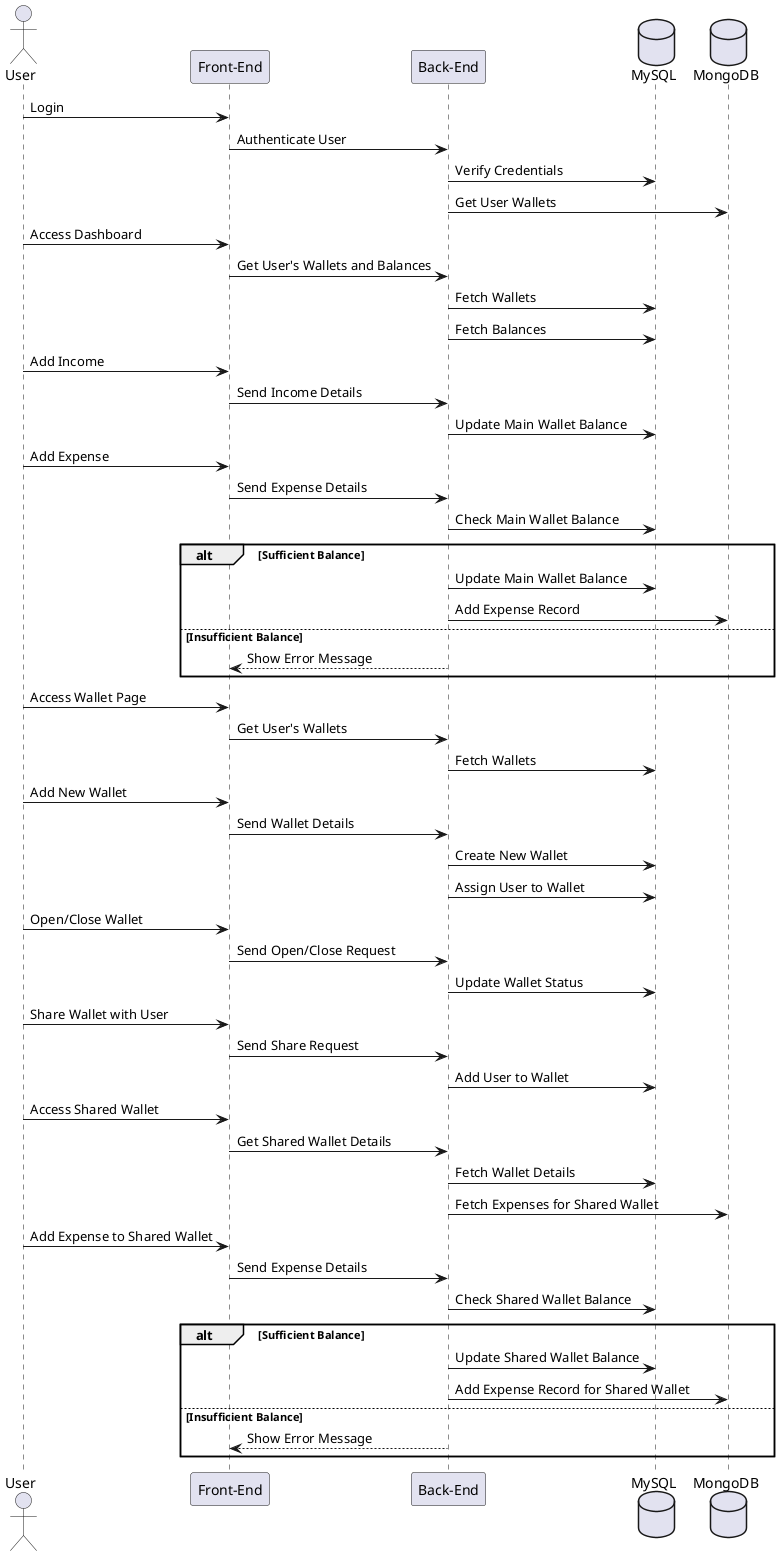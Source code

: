 @startuml walletwatch_sequence

actor User
participant "Front-End" as FE
participant "Back-End" as BE
database MySQL
database MongoDB

User -> FE: Login
FE -> BE: Authenticate User
BE -> MySQL: Verify Credentials
BE -> MongoDB: Get User Wallets

User -> FE: Access Dashboard
FE -> BE: Get User's Wallets and Balances
BE -> MySQL: Fetch Wallets
BE -> MySQL: Fetch Balances

User -> FE: Add Income
FE -> BE: Send Income Details
BE -> MySQL: Update Main Wallet Balance

User -> FE: Add Expense
FE -> BE: Send Expense Details
BE -> MySQL: Check Main Wallet Balance
alt Sufficient Balance
    BE -> MySQL: Update Main Wallet Balance
    BE -> MongoDB: Add Expense Record
else Insufficient Balance
    BE --> FE: Show Error Message
end

User -> FE: Access Wallet Page
FE -> BE: Get User's Wallets
BE -> MySQL: Fetch Wallets

User -> FE: Add New Wallet
FE -> BE: Send Wallet Details
BE -> MySQL: Create New Wallet
BE -> MySQL: Assign User to Wallet

User -> FE: Open/Close Wallet
FE -> BE: Send Open/Close Request
BE -> MySQL: Update Wallet Status

User -> FE: Share Wallet with User
FE -> BE: Send Share Request
BE -> MySQL: Add User to Wallet

User -> FE: Access Shared Wallet
FE -> BE: Get Shared Wallet Details
BE -> MySQL: Fetch Wallet Details
BE -> MongoDB: Fetch Expenses for Shared Wallet

User -> FE: Add Expense to Shared Wallet
FE -> BE: Send Expense Details
BE -> MySQL: Check Shared Wallet Balance
alt Sufficient Balance
    BE -> MySQL: Update Shared Wallet Balance
    BE -> MongoDB: Add Expense Record for Shared Wallet
else Insufficient Balance
    BE --> FE: Show Error Message
end

@enduml
